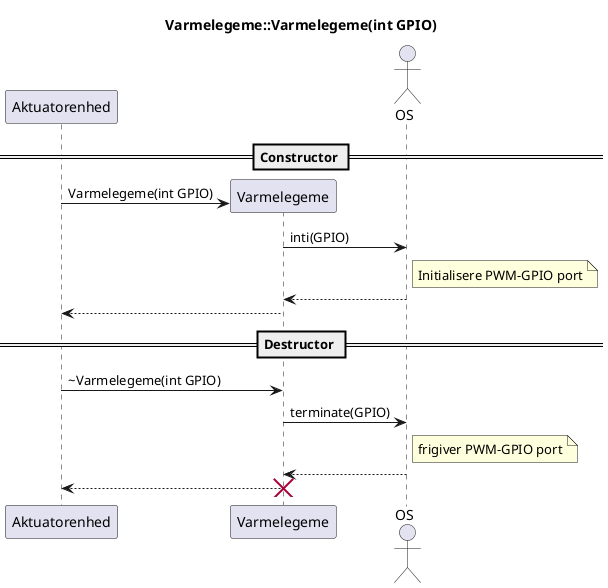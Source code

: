 @startuml SD_Varmelegme_con_destructor
title Varmelegeme::Varmelegeme(int GPIO) 
participant Aktuatorenhed as a
participant Varmelegeme as v
actor OS as o

== Constructor ==
create v
a -> v : Varmelegeme(int GPIO) 
v -> o : inti(GPIO)
note right o: Initialisere PWM-GPIO port
v <-- o 
a <-- v

== Destructor == 

a -> v : ~Varmelegeme(int GPIO) 

v -> o : terminate(GPIO)
note right o: frigiver PWM-GPIO port
v <-- o 
a <-- v
destroy v

@enduml